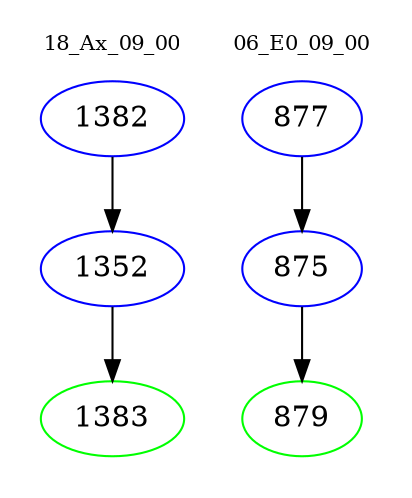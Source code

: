 digraph{
subgraph cluster_0 {
color = white
label = "18_Ax_09_00";
fontsize=10;
T0_1382 [label="1382", color="blue"]
T0_1382 -> T0_1352 [color="black"]
T0_1352 [label="1352", color="blue"]
T0_1352 -> T0_1383 [color="black"]
T0_1383 [label="1383", color="green"]
}
subgraph cluster_1 {
color = white
label = "06_E0_09_00";
fontsize=10;
T1_877 [label="877", color="blue"]
T1_877 -> T1_875 [color="black"]
T1_875 [label="875", color="blue"]
T1_875 -> T1_879 [color="black"]
T1_879 [label="879", color="green"]
}
}
